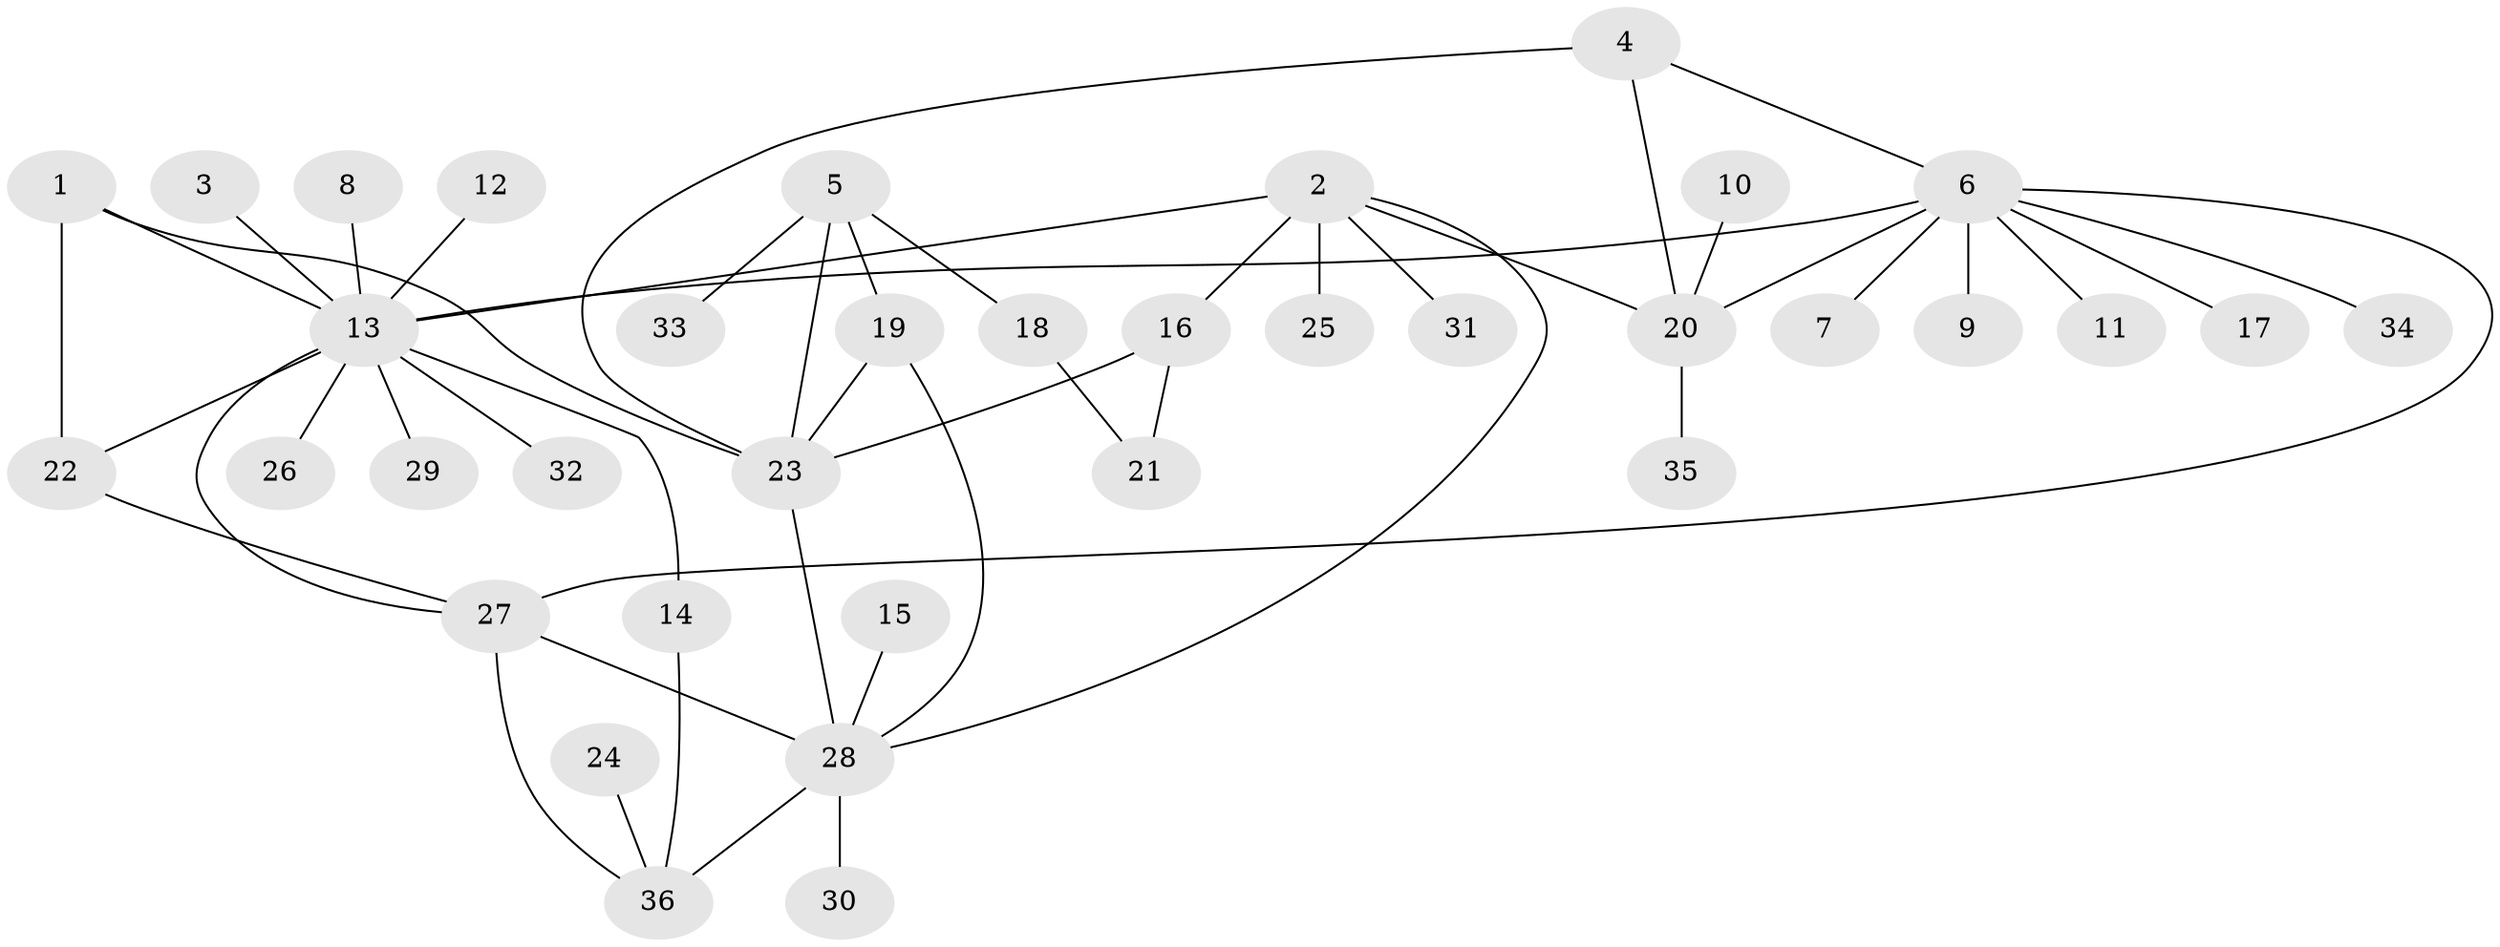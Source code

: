 // original degree distribution, {7: 0.027777777777777776, 4: 0.05555555555555555, 11: 0.013888888888888888, 5: 0.041666666666666664, 6: 0.041666666666666664, 9: 0.013888888888888888, 3: 0.05555555555555555, 14: 0.013888888888888888, 1: 0.5972222222222222, 2: 0.1388888888888889}
// Generated by graph-tools (version 1.1) at 2025/02/03/09/25 03:02:52]
// undirected, 36 vertices, 49 edges
graph export_dot {
graph [start="1"]
  node [color=gray90,style=filled];
  1;
  2;
  3;
  4;
  5;
  6;
  7;
  8;
  9;
  10;
  11;
  12;
  13;
  14;
  15;
  16;
  17;
  18;
  19;
  20;
  21;
  22;
  23;
  24;
  25;
  26;
  27;
  28;
  29;
  30;
  31;
  32;
  33;
  34;
  35;
  36;
  1 -- 13 [weight=1.0];
  1 -- 22 [weight=1.0];
  1 -- 23 [weight=1.0];
  2 -- 13 [weight=1.0];
  2 -- 16 [weight=2.0];
  2 -- 20 [weight=1.0];
  2 -- 25 [weight=1.0];
  2 -- 28 [weight=1.0];
  2 -- 31 [weight=1.0];
  3 -- 13 [weight=1.0];
  4 -- 6 [weight=1.0];
  4 -- 20 [weight=1.0];
  4 -- 23 [weight=1.0];
  5 -- 18 [weight=1.0];
  5 -- 19 [weight=1.0];
  5 -- 23 [weight=1.0];
  5 -- 33 [weight=1.0];
  6 -- 7 [weight=1.0];
  6 -- 9 [weight=1.0];
  6 -- 11 [weight=1.0];
  6 -- 13 [weight=1.0];
  6 -- 17 [weight=1.0];
  6 -- 20 [weight=1.0];
  6 -- 27 [weight=1.0];
  6 -- 34 [weight=1.0];
  8 -- 13 [weight=1.0];
  10 -- 20 [weight=1.0];
  12 -- 13 [weight=1.0];
  13 -- 14 [weight=1.0];
  13 -- 22 [weight=1.0];
  13 -- 26 [weight=1.0];
  13 -- 27 [weight=1.0];
  13 -- 29 [weight=1.0];
  13 -- 32 [weight=1.0];
  14 -- 36 [weight=1.0];
  15 -- 28 [weight=1.0];
  16 -- 21 [weight=1.0];
  16 -- 23 [weight=1.0];
  18 -- 21 [weight=1.0];
  19 -- 23 [weight=1.0];
  19 -- 28 [weight=1.0];
  20 -- 35 [weight=1.0];
  22 -- 27 [weight=1.0];
  23 -- 28 [weight=1.0];
  24 -- 36 [weight=1.0];
  27 -- 28 [weight=1.0];
  27 -- 36 [weight=1.0];
  28 -- 30 [weight=1.0];
  28 -- 36 [weight=1.0];
}
